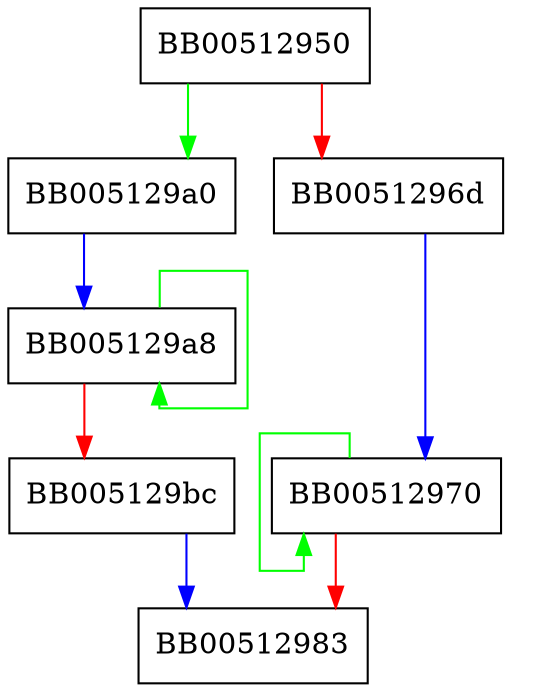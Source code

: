 digraph ASN1_ENUMERATED_set {
  node [shape="box"];
  graph [splines=ortho];
  BB00512950 -> BB005129a0 [color="green"];
  BB00512950 -> BB0051296d [color="red"];
  BB0051296d -> BB00512970 [color="blue"];
  BB00512970 -> BB00512970 [color="green"];
  BB00512970 -> BB00512983 [color="red"];
  BB005129a0 -> BB005129a8 [color="blue"];
  BB005129a8 -> BB005129a8 [color="green"];
  BB005129a8 -> BB005129bc [color="red"];
  BB005129bc -> BB00512983 [color="blue"];
}